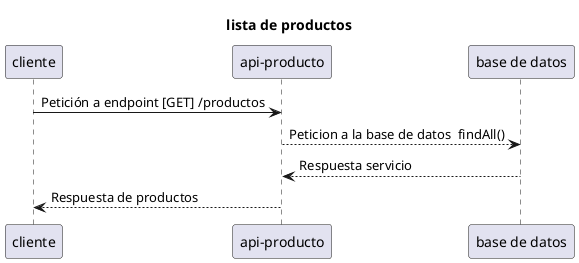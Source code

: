 @startuml producto-controller-listado
'https://plantuml.com/sequence-diagram
title "lista de productos"

cliente-> "api-producto": Petición a endpoint [GET] /productos
"api-producto"--> "base de datos":Peticion a la base de datos  findAll()
"base de datos"--> "api-producto": Respuesta servicio
"api-producto"--> cliente: Respuesta de productos

@enduml

@startuml producto-controller-listado-paginado
'https://plantuml.com/sequence-diagram
title "lista de productos paginados"

cliente-> "api-producto": Petición a endpoint [GET] /productos-paginated
"api-producto"--> "base de datos":Peticion a la base de datos  getProductsPaginated()
"base de datos"--> "api-producto": Respuesta servicio
"api-producto"--> cliente: Respuesta de productos

@enduml

@startuml producto-controller-obtener
'https://plantuml.com/sequence-diagram
title "Obtener producto"

cliente-> "api-producto": Petición a endpoint [GET] producto/{id}
"api-producto"--> "base de datos":Petición a la base de datos findById(id)
"base de datos"--> "api-producto": Respuesta servicio
"api-producto"--> cliente: Respuesta de producto

@enduml

@startuml producto-controller-guardar
'https://plantuml.com/sequence-diagram
title "Guardar producto"

cliente-> "api-producto": Petición a endpoint [POST] /create
"api-producto"--> "base de datos":Petición a la base de datos save(producto)
"base de datos"--> "api-producto": Respuesta servicio
"api-producto"--> cliente: Respuesta de create

@enduml

@startuml producto-controller-editar
'https://plantuml.com/sequence-diagram
title "Editar producto"

cliente-> "api-producto": Petición a endpoint [PUT] /producto/{id}
"api-producto"--> "base de datos":Petición a la base de datos save(producto)
"base de datos"--> "api-producto": Respuesta servicio
"api-producto"--> cliente: Respuesta de producto

@enduml

@startuml producto-controller-eliminar
'https://plantuml.com/sequence-diagram
title "Eliminar producto"

cliente-> "api-producto": Petición a endpoint [DELETE] /producto/{id}
"api-producto"--> "base de datos":Petición a la base de datos delete(id)
"base de datos"--> "api-producto": Respuesta servicio
"api-producto"--> cliente: Respuesta de producto

@enduml
